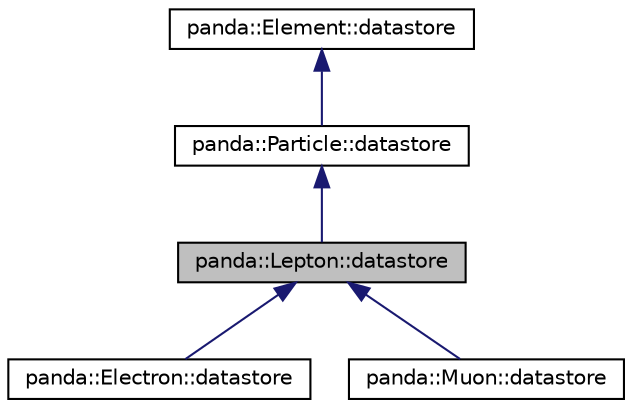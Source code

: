 digraph G
{
  edge [fontname="Helvetica",fontsize="10",labelfontname="Helvetica",labelfontsize="10"];
  node [fontname="Helvetica",fontsize="10",shape=record];
  Node1 [label="panda::Lepton::datastore",height=0.2,width=0.4,color="black", fillcolor="grey75", style="filled" fontcolor="black"];
  Node2 -> Node1 [dir=back,color="midnightblue",fontsize="10",style="solid"];
  Node2 [label="panda::Particle::datastore",height=0.2,width=0.4,color="black", fillcolor="white", style="filled",URL="$structpanda_1_1Particle_1_1datastore.html"];
  Node3 -> Node2 [dir=back,color="midnightblue",fontsize="10",style="solid"];
  Node3 [label="panda::Element::datastore",height=0.2,width=0.4,color="black", fillcolor="white", style="filled",URL="$structpanda_1_1Element_1_1datastore.html"];
  Node1 -> Node4 [dir=back,color="midnightblue",fontsize="10",style="solid"];
  Node4 [label="panda::Electron::datastore",height=0.2,width=0.4,color="black", fillcolor="white", style="filled",URL="$structpanda_1_1Electron_1_1datastore.html"];
  Node1 -> Node5 [dir=back,color="midnightblue",fontsize="10",style="solid"];
  Node5 [label="panda::Muon::datastore",height=0.2,width=0.4,color="black", fillcolor="white", style="filled",URL="$structpanda_1_1Muon_1_1datastore.html"];
}
